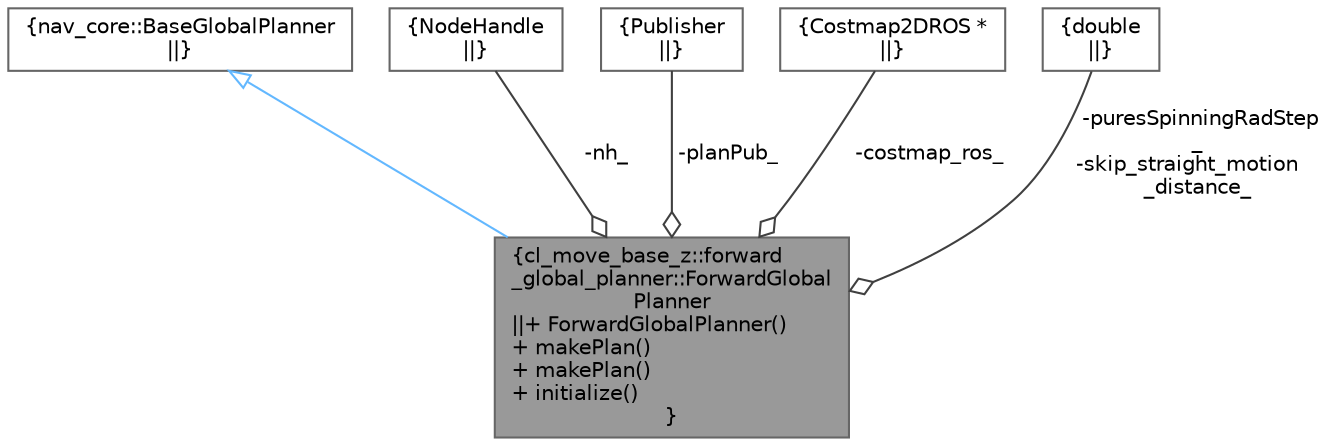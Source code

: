 digraph "cl_move_base_z::forward_global_planner::ForwardGlobalPlanner"
{
 // LATEX_PDF_SIZE
  bgcolor="transparent";
  edge [fontname=Helvetica,fontsize=10,labelfontname=Helvetica,labelfontsize=10];
  node [fontname=Helvetica,fontsize=10,shape=box,height=0.2,width=0.4];
  Node1 [label="{cl_move_base_z::forward\l_global_planner::ForwardGlobal\lPlanner\n||+ ForwardGlobalPlanner()\l+ makePlan()\l+ makePlan()\l+ initialize()\l}",height=0.2,width=0.4,color="gray40", fillcolor="grey60", style="filled", fontcolor="black",tooltip=" "];
  Node2 -> Node1 [dir="back",color="steelblue1",style="solid",arrowtail="onormal"];
  Node2 [label="{nav_core::BaseGlobalPlanner\n||}",height=0.2,width=0.4,color="gray40", fillcolor="white", style="filled",tooltip=" "];
  Node3 -> Node1 [color="grey25",style="solid",label=" -nh_" ,arrowhead="odiamond"];
  Node3 [label="{NodeHandle\n||}",height=0.2,width=0.4,color="gray40", fillcolor="white", style="filled",tooltip=" "];
  Node4 -> Node1 [color="grey25",style="solid",label=" -planPub_" ,arrowhead="odiamond"];
  Node4 [label="{Publisher\n||}",height=0.2,width=0.4,color="gray40", fillcolor="white", style="filled",tooltip=" "];
  Node5 -> Node1 [color="grey25",style="solid",label=" -costmap_ros_" ,arrowhead="odiamond"];
  Node5 [label="{Costmap2DROS *\n||}",height=0.2,width=0.4,color="gray40", fillcolor="white", style="filled",tooltip=" "];
  Node6 -> Node1 [color="grey25",style="solid",label=" -puresSpinningRadStep\l_\n-skip_straight_motion\l_distance_" ,arrowhead="odiamond"];
  Node6 [label="{double\n||}",height=0.2,width=0.4,color="gray40", fillcolor="white", style="filled",tooltip=" "];
}
